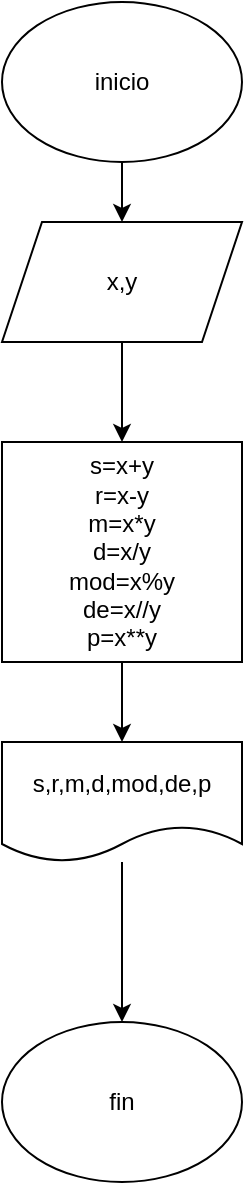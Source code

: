 <mxfile>
    <diagram id="JjfRlgUMMsUEUaqPpN7H" name="Page-1">
        <mxGraphModel dx="816" dy="446" grid="1" gridSize="10" guides="1" tooltips="1" connect="1" arrows="1" fold="1" page="1" pageScale="1" pageWidth="850" pageHeight="1100" math="0" shadow="0">
            <root>
                <mxCell id="0"/>
                <mxCell id="1" parent="0"/>
                <mxCell id="2" value="inicio" style="ellipse;whiteSpace=wrap;html=1;" vertex="1" parent="1">
                    <mxGeometry x="160" y="50" width="120" height="80" as="geometry"/>
                </mxCell>
                <mxCell id="9" style="edgeStyle=none;html=1;exitX=0.5;exitY=1;exitDx=0;exitDy=0;" edge="1" parent="1" source="3" target="5">
                    <mxGeometry relative="1" as="geometry"/>
                </mxCell>
                <mxCell id="3" value="x,y" style="shape=parallelogram;perimeter=parallelogramPerimeter;whiteSpace=wrap;html=1;fixedSize=1;" vertex="1" parent="1">
                    <mxGeometry x="160" y="160" width="120" height="60" as="geometry"/>
                </mxCell>
                <mxCell id="4" value="" style="endArrow=classic;html=1;exitX=0.5;exitY=1;exitDx=0;exitDy=0;entryX=0.5;entryY=0;entryDx=0;entryDy=0;" edge="1" parent="1" source="2" target="3">
                    <mxGeometry width="50" height="50" relative="1" as="geometry">
                        <mxPoint x="390" y="260" as="sourcePoint"/>
                        <mxPoint x="440" y="210" as="targetPoint"/>
                    </mxGeometry>
                </mxCell>
                <mxCell id="10" style="edgeStyle=none;html=1;exitX=0.5;exitY=1;exitDx=0;exitDy=0;" edge="1" parent="1" source="5" target="7">
                    <mxGeometry relative="1" as="geometry"/>
                </mxCell>
                <mxCell id="5" value="s=x+y&lt;br&gt;r=x-y&lt;br&gt;m=x*y&lt;br&gt;d=x/y&lt;br&gt;mod=x%y&lt;br&gt;de=x//y&lt;br&gt;p=x**y" style="rounded=0;whiteSpace=wrap;html=1;" vertex="1" parent="1">
                    <mxGeometry x="160" y="270" width="120" height="110" as="geometry"/>
                </mxCell>
                <mxCell id="11" style="edgeStyle=none;html=1;entryX=0.5;entryY=0;entryDx=0;entryDy=0;" edge="1" parent="1" source="7" target="8">
                    <mxGeometry relative="1" as="geometry"/>
                </mxCell>
                <mxCell id="7" value="s,r,m,d,mod,de,p" style="shape=document;whiteSpace=wrap;html=1;boundedLbl=1;" vertex="1" parent="1">
                    <mxGeometry x="160" y="420" width="120" height="60" as="geometry"/>
                </mxCell>
                <mxCell id="8" value="fin" style="ellipse;whiteSpace=wrap;html=1;" vertex="1" parent="1">
                    <mxGeometry x="160" y="560" width="120" height="80" as="geometry"/>
                </mxCell>
            </root>
        </mxGraphModel>
    </diagram>
</mxfile>
